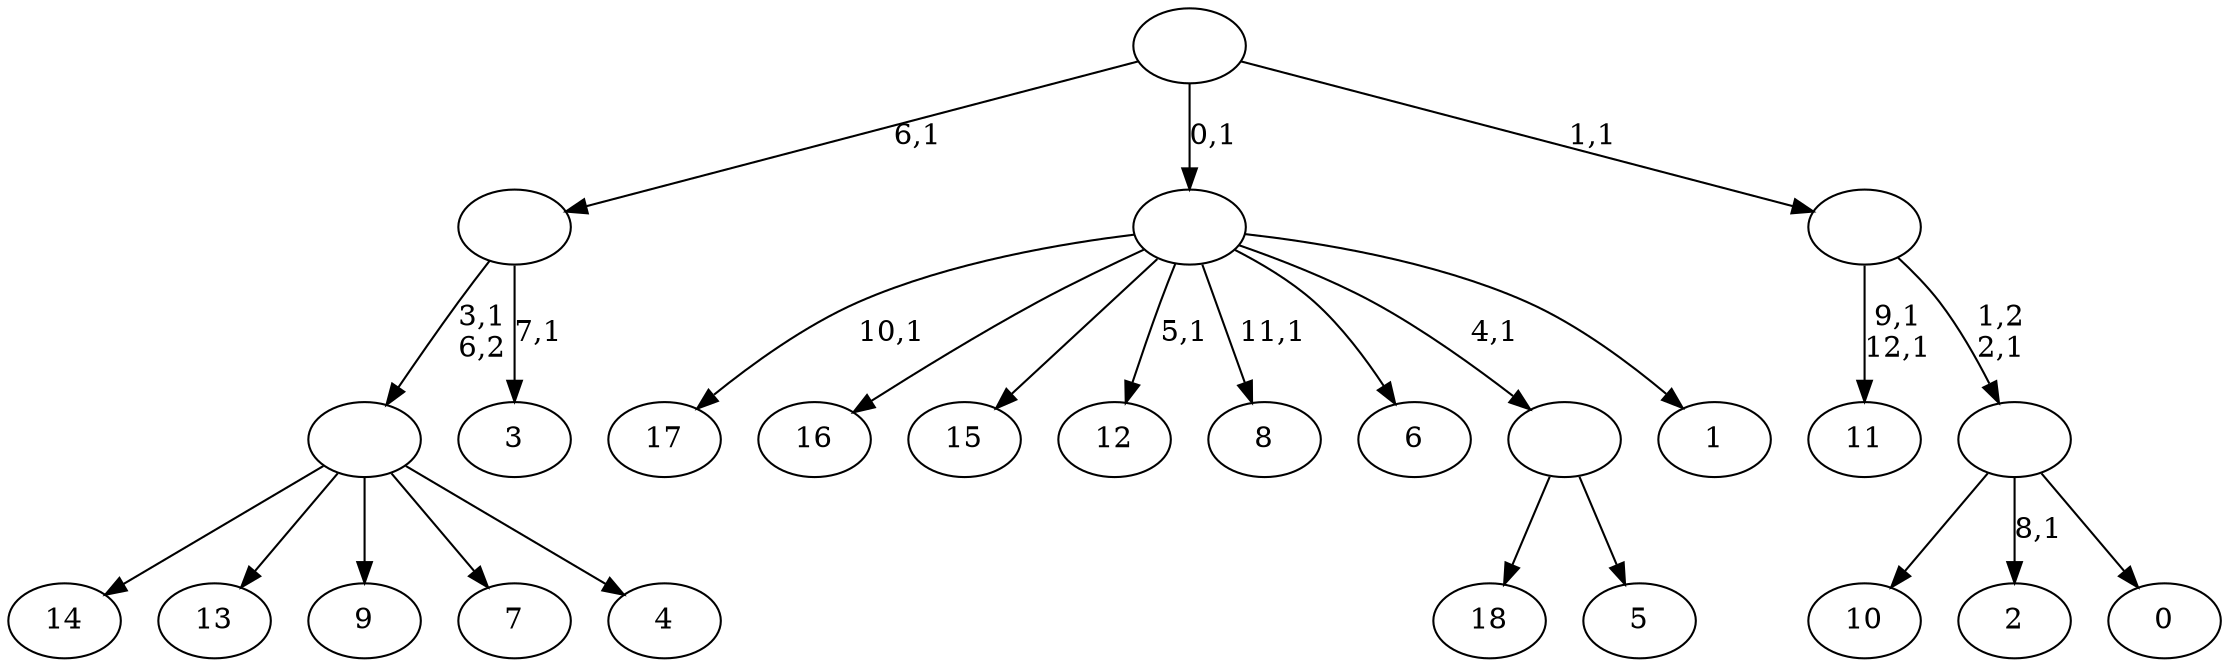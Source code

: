 digraph T {
	32 [label="18"]
	31 [label="17"]
	29 [label="16"]
	28 [label="15"]
	27 [label="14"]
	26 [label="13"]
	25 [label="12"]
	23 [label="11"]
	20 [label="10"]
	19 [label="9"]
	18 [label="8"]
	16 [label="7"]
	15 [label="6"]
	14 [label="5"]
	13 [label=""]
	12 [label="4"]
	11 [label=""]
	10 [label="3"]
	8 [label=""]
	7 [label="2"]
	5 [label="1"]
	4 [label=""]
	3 [label="0"]
	2 [label=""]
	1 [label=""]
	0 [label=""]
	13 -> 32 [label=""]
	13 -> 14 [label=""]
	11 -> 27 [label=""]
	11 -> 26 [label=""]
	11 -> 19 [label=""]
	11 -> 16 [label=""]
	11 -> 12 [label=""]
	8 -> 10 [label="7,1"]
	8 -> 11 [label="3,1\n6,2"]
	4 -> 18 [label="11,1"]
	4 -> 25 [label="5,1"]
	4 -> 31 [label="10,1"]
	4 -> 29 [label=""]
	4 -> 28 [label=""]
	4 -> 15 [label=""]
	4 -> 13 [label="4,1"]
	4 -> 5 [label=""]
	2 -> 7 [label="8,1"]
	2 -> 20 [label=""]
	2 -> 3 [label=""]
	1 -> 23 [label="9,1\n12,1"]
	1 -> 2 [label="1,2\n2,1"]
	0 -> 8 [label="6,1"]
	0 -> 4 [label="0,1"]
	0 -> 1 [label="1,1"]
}
